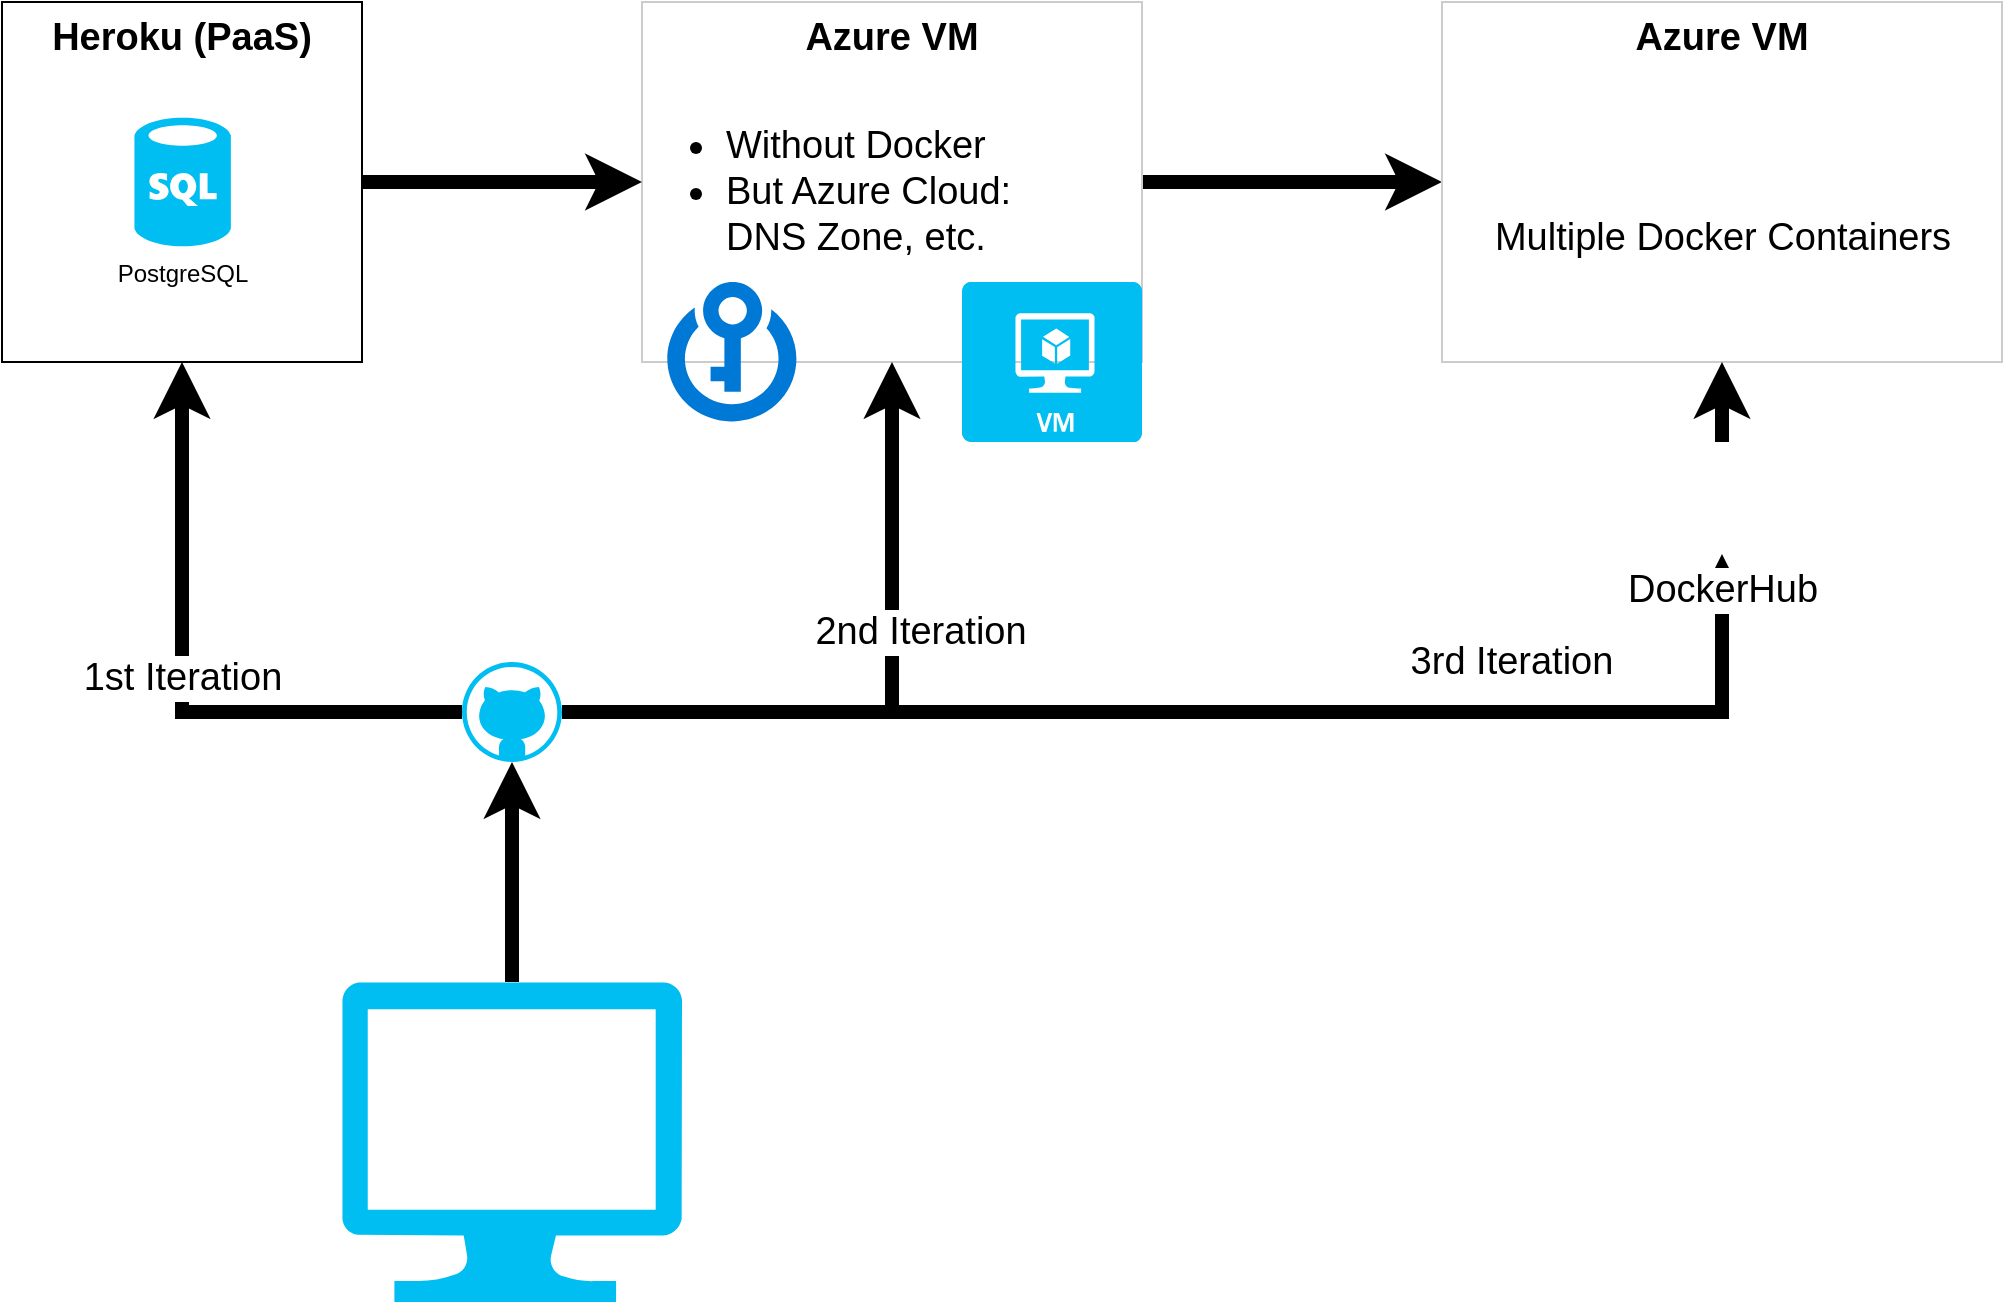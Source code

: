 <mxfile version="11.1.1" type="github"><diagram id="qDlJDwnQHq5Ugo9gKHm3" name="Page-1"><mxGraphModel dx="1102" dy="623" grid="1" gridSize="10" guides="1" tooltips="1" connect="1" arrows="1" fold="1" page="1" pageScale="1" pageWidth="1654" pageHeight="1169" math="0" shadow="0"><root><mxCell id="0"/><mxCell id="1" parent="0"/><mxCell id="ddmb7o9t1VCesMp4-yqj-1" style="edgeStyle=orthogonalEdgeStyle;rounded=0;orthogonalLoop=1;jettySize=auto;html=1;strokeWidth=7;" edge="1" parent="1" source="IF3kDm2ZjHdtMfI6j46e-4" target="IF3kDm2ZjHdtMfI6j46e-20"><mxGeometry relative="1" as="geometry"/></mxCell><mxCell id="IF3kDm2ZjHdtMfI6j46e-4" value="Azure VM" style="rounded=0;whiteSpace=wrap;html=1;fontSize=19;verticalAlign=top;fontStyle=1;fillColor=#ffffff;strokeColor=#CCCCCC;" parent="1" vertex="1"><mxGeometry x="360" y="120" width="250" height="180" as="geometry"/></mxCell><mxCell id="IF3kDm2ZjHdtMfI6j46e-6" value="&lt;div&gt;&lt;ul&gt;&lt;li&gt;Without Docker&lt;/li&gt;&lt;li&gt;But Azure Cloud:&amp;nbsp; &lt;br&gt;DNS Zone, etc.&lt;br&gt;&lt;/li&gt;&lt;/ul&gt;&lt;/div&gt;" style="text;html=1;strokeColor=none;fillColor=none;align=left;verticalAlign=middle;whiteSpace=wrap;rounded=0;fontSize=19;" parent="1" vertex="1"><mxGeometry x="360" y="160" width="240" height="110" as="geometry"/></mxCell><mxCell id="IF3kDm2ZjHdtMfI6j46e-7" value="" style="verticalLabelPosition=bottom;html=1;verticalAlign=top;align=center;strokeColor=none;fillColor=#00BEF2;shape=mxgraph.azure.virtual_machine;fontSize=19;labelBackgroundColor=none;" parent="1" vertex="1"><mxGeometry x="520" y="260" width="90" height="80" as="geometry"/></mxCell><mxCell id="IF3kDm2ZjHdtMfI6j46e-8" style="edgeStyle=orthogonalEdgeStyle;rounded=0;orthogonalLoop=1;jettySize=auto;html=1;entryX=0;entryY=0.5;entryDx=0;entryDy=0;fontSize=19;strokeWidth=7;" parent="1" source="IF3kDm2ZjHdtMfI6j46e-1" target="IF3kDm2ZjHdtMfI6j46e-4" edge="1"><mxGeometry relative="1" as="geometry"/></mxCell><mxCell id="IF3kDm2ZjHdtMfI6j46e-11" style="edgeStyle=orthogonalEdgeStyle;rounded=0;orthogonalLoop=1;jettySize=auto;html=1;strokeWidth=7;fontSize=19;" parent="1" source="IF3kDm2ZjHdtMfI6j46e-9" target="IF3kDm2ZjHdtMfI6j46e-10" edge="1"><mxGeometry relative="1" as="geometry"/></mxCell><mxCell id="IF3kDm2ZjHdtMfI6j46e-9" value="" style="verticalLabelPosition=bottom;html=1;verticalAlign=top;align=center;strokeColor=none;fillColor=#00BEF2;shape=mxgraph.azure.computer;pointerEvents=1;labelBackgroundColor=none;fontSize=19;" parent="1" vertex="1"><mxGeometry x="210" y="610" width="170" height="160" as="geometry"/></mxCell><mxCell id="IF3kDm2ZjHdtMfI6j46e-18" value="1st Iteration" style="edgeStyle=orthogonalEdgeStyle;rounded=0;orthogonalLoop=1;jettySize=auto;html=1;entryX=0.5;entryY=1;entryDx=0;entryDy=0;strokeWidth=7;fontSize=19;" parent="1" source="IF3kDm2ZjHdtMfI6j46e-10" target="IF3kDm2ZjHdtMfI6j46e-1" edge="1"><mxGeometry relative="1" as="geometry"/></mxCell><mxCell id="IF3kDm2ZjHdtMfI6j46e-19" value="2nd Iteration" style="edgeStyle=orthogonalEdgeStyle;rounded=0;orthogonalLoop=1;jettySize=auto;html=1;strokeWidth=7;fontSize=19;verticalAlign=bottom;" parent="1" source="IF3kDm2ZjHdtMfI6j46e-10" target="IF3kDm2ZjHdtMfI6j46e-4" edge="1"><mxGeometry x="-0.029" y="29" relative="1" as="geometry"><mxPoint x="43" y="-26" as="offset"/></mxGeometry></mxCell><mxCell id="IF3kDm2ZjHdtMfI6j46e-25" style="edgeStyle=orthogonalEdgeStyle;rounded=0;orthogonalLoop=1;jettySize=auto;html=1;strokeWidth=7;fontSize=19;verticalAlign=top;" parent="1" source="IF3kDm2ZjHdtMfI6j46e-10" target="IF3kDm2ZjHdtMfI6j46e-22" edge="1"><mxGeometry relative="1" as="geometry"/></mxCell><mxCell id="IF3kDm2ZjHdtMfI6j46e-10" value="" style="verticalLabelPosition=bottom;html=1;verticalAlign=top;align=center;strokeColor=none;fillColor=#00BEF2;shape=mxgraph.azure.github_code;pointerEvents=1;labelBackgroundColor=none;fontSize=19;" parent="1" vertex="1"><mxGeometry x="270" y="450" width="50" height="50" as="geometry"/></mxCell><mxCell id="IF3kDm2ZjHdtMfI6j46e-1" value="&lt;b&gt;Heroku (PaaS)&lt;/b&gt;" style="rounded=0;whiteSpace=wrap;html=1;verticalAlign=top;fontSize=19;" parent="1" vertex="1"><mxGeometry x="40" y="120" width="180" height="180" as="geometry"/></mxCell><mxCell id="IF3kDm2ZjHdtMfI6j46e-2" value="PostgreSQL" style="verticalLabelPosition=bottom;html=1;verticalAlign=top;align=center;strokeColor=none;fillColor=#00BEF2;shape=mxgraph.azure.sql_database;" parent="1" vertex="1"><mxGeometry x="106.214" y="177.857" width="48.214" height="64.286" as="geometry"/></mxCell><mxCell id="IF3kDm2ZjHdtMfI6j46e-20" value="Azure VM" style="rounded=0;whiteSpace=wrap;html=1;labelBackgroundColor=none;strokeColor=#CCCCCC;fillColor=#ffffff;fontSize=19;align=center;verticalAlign=top;fontStyle=1" parent="1" vertex="1"><mxGeometry x="760" y="120" width="280" height="180" as="geometry"/></mxCell><mxCell id="IF3kDm2ZjHdtMfI6j46e-21" value="Multiple Docker Containers" style="shape=image;html=1;verticalAlign=top;verticalLabelPosition=bottom;labelBackgroundColor=#ffffff;imageAspect=0;aspect=fixed;image=https://cdn4.iconfinder.com/data/icons/logos-and-brands/512/97_Docker_logo_logos-128.png;strokeColor=#CCCCCC;fillColor=#ffffff;fontSize=19;align=center;" parent="1" vertex="1"><mxGeometry x="865.5" y="151" width="69" height="69" as="geometry"/></mxCell><mxCell id="IF3kDm2ZjHdtMfI6j46e-23" style="edgeStyle=orthogonalEdgeStyle;rounded=0;orthogonalLoop=1;jettySize=auto;html=1;strokeWidth=7;fontSize=19;" parent="1" source="IF3kDm2ZjHdtMfI6j46e-22" target="IF3kDm2ZjHdtMfI6j46e-20" edge="1"><mxGeometry relative="1" as="geometry"/></mxCell><mxCell id="IF3kDm2ZjHdtMfI6j46e-22" value="DockerHub" style="shape=image;html=1;verticalAlign=top;verticalLabelPosition=bottom;labelBackgroundColor=#ffffff;imageAspect=0;aspect=fixed;image=https://cdn4.iconfinder.com/data/icons/logos-and-brands-1/512/97_Docker_logo_logos-128.png;strokeColor=#CCCCCC;fillColor=#ffffff;fontSize=19;align=center;" parent="1" vertex="1"><mxGeometry x="872" y="340" width="56" height="56" as="geometry"/></mxCell><mxCell id="IF3kDm2ZjHdtMfI6j46e-28" value="3rd Iteration" style="text;html=1;strokeColor=none;fillColor=none;align=center;verticalAlign=middle;whiteSpace=wrap;rounded=0;labelBackgroundColor=none;fontSize=19;" parent="1" vertex="1"><mxGeometry x="730" y="440" width="130" height="20" as="geometry"/></mxCell><mxCell id="ddmb7o9t1VCesMp4-yqj-2" value="" style="shadow=0;dashed=0;html=1;strokeColor=none;labelPosition=center;verticalLabelPosition=bottom;verticalAlign=top;align=center;shape=mxgraph.mscae.cloud.key_vault;fillColor=#0079D6;pointerEvents=1;" vertex="1" parent="1"><mxGeometry x="370" y="260" width="70" height="70" as="geometry"/></mxCell></root></mxGraphModel></diagram></mxfile>